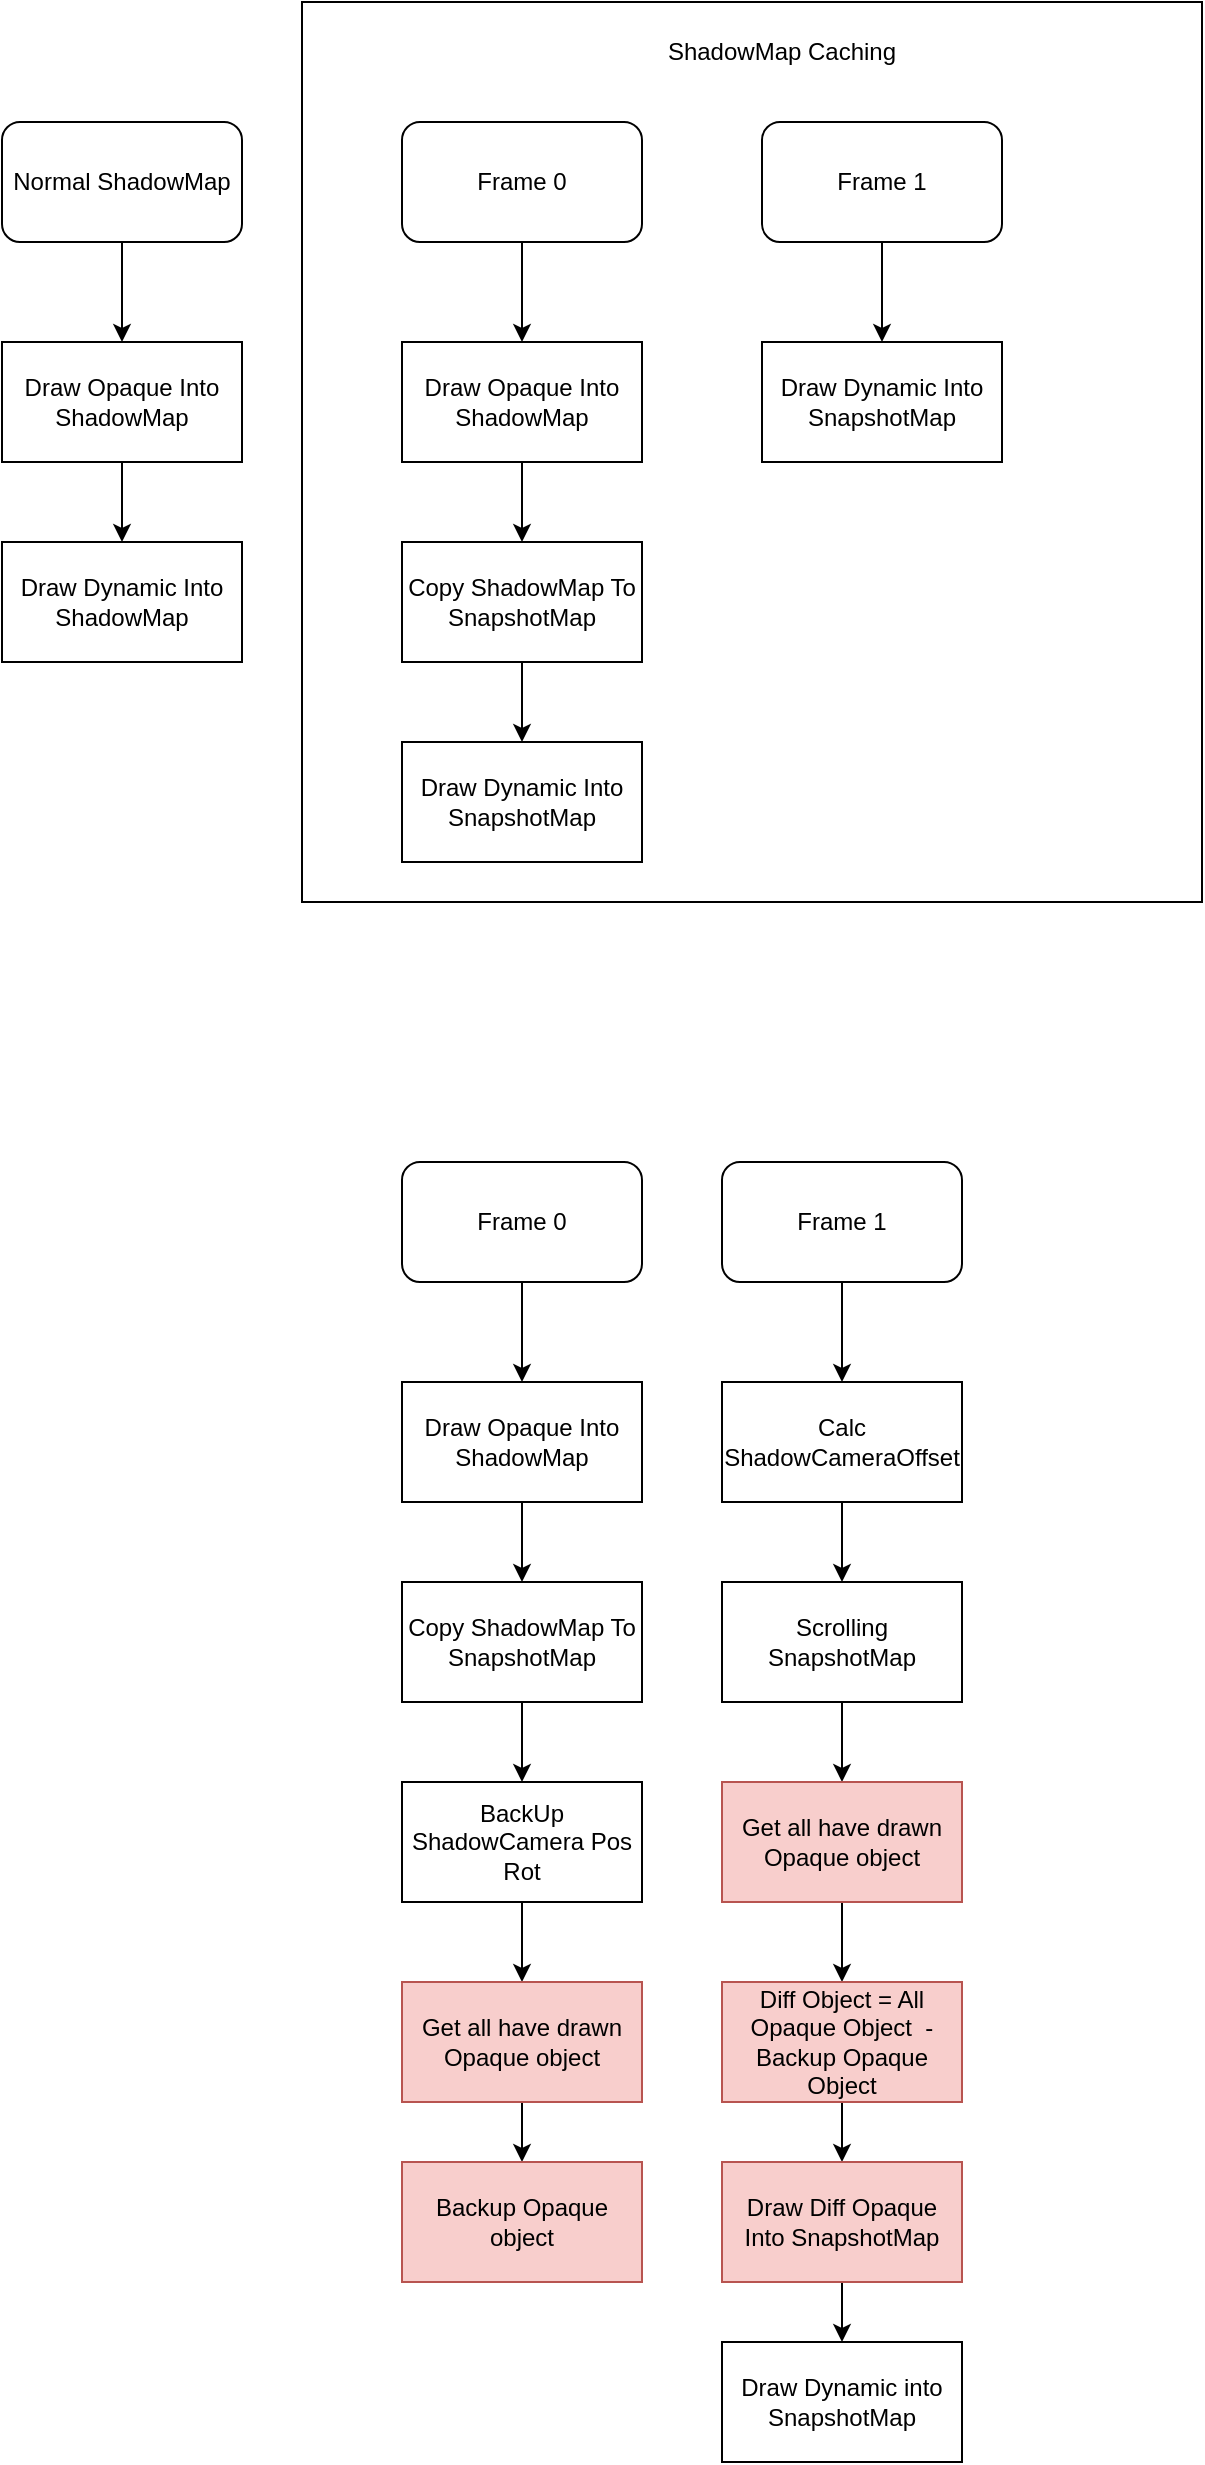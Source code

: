 <mxfile version="21.8.0" type="github">
  <diagram name="第 1 页" id="ufBAuINpbAZ4HxeSLXoT">
    <mxGraphModel dx="1728" dy="994" grid="1" gridSize="10" guides="1" tooltips="1" connect="1" arrows="1" fold="1" page="1" pageScale="1" pageWidth="827" pageHeight="1169" math="0" shadow="0">
      <root>
        <mxCell id="0" />
        <mxCell id="1" parent="0" />
        <mxCell id="TYmUoErVa5pEr8_xfhhr-19" value="" style="whiteSpace=wrap;html=1;aspect=fixed;" vertex="1" parent="1">
          <mxGeometry x="260" y="340" width="450" height="450" as="geometry" />
        </mxCell>
        <mxCell id="TYmUoErVa5pEr8_xfhhr-2" style="edgeStyle=orthogonalEdgeStyle;rounded=0;orthogonalLoop=1;jettySize=auto;html=1;" edge="1" parent="1" source="TYmUoErVa5pEr8_xfhhr-1">
          <mxGeometry relative="1" as="geometry">
            <mxPoint x="370" y="510" as="targetPoint" />
          </mxGeometry>
        </mxCell>
        <mxCell id="TYmUoErVa5pEr8_xfhhr-1" value="Frame 0" style="rounded=1;whiteSpace=wrap;html=1;" vertex="1" parent="1">
          <mxGeometry x="310" y="400" width="120" height="60" as="geometry" />
        </mxCell>
        <mxCell id="TYmUoErVa5pEr8_xfhhr-4" style="edgeStyle=orthogonalEdgeStyle;rounded=0;orthogonalLoop=1;jettySize=auto;html=1;" edge="1" parent="1" source="TYmUoErVa5pEr8_xfhhr-3">
          <mxGeometry relative="1" as="geometry">
            <mxPoint x="370" y="610" as="targetPoint" />
          </mxGeometry>
        </mxCell>
        <mxCell id="TYmUoErVa5pEr8_xfhhr-3" value="Draw Opaque Into ShadowMap" style="rounded=0;whiteSpace=wrap;html=1;" vertex="1" parent="1">
          <mxGeometry x="310" y="510" width="120" height="60" as="geometry" />
        </mxCell>
        <mxCell id="TYmUoErVa5pEr8_xfhhr-6" style="edgeStyle=orthogonalEdgeStyle;rounded=0;orthogonalLoop=1;jettySize=auto;html=1;" edge="1" parent="1" source="TYmUoErVa5pEr8_xfhhr-5">
          <mxGeometry relative="1" as="geometry">
            <mxPoint x="370" y="710" as="targetPoint" />
          </mxGeometry>
        </mxCell>
        <mxCell id="TYmUoErVa5pEr8_xfhhr-5" value="Copy ShadowMap To SnapshotMap" style="rounded=0;whiteSpace=wrap;html=1;" vertex="1" parent="1">
          <mxGeometry x="310" y="610" width="120" height="60" as="geometry" />
        </mxCell>
        <mxCell id="TYmUoErVa5pEr8_xfhhr-7" value="Draw Dynamic Into SnapshotMap" style="rounded=0;whiteSpace=wrap;html=1;" vertex="1" parent="1">
          <mxGeometry x="310" y="710" width="120" height="60" as="geometry" />
        </mxCell>
        <mxCell id="TYmUoErVa5pEr8_xfhhr-9" style="edgeStyle=orthogonalEdgeStyle;rounded=0;orthogonalLoop=1;jettySize=auto;html=1;entryX=0.5;entryY=0;entryDx=0;entryDy=0;" edge="1" parent="1" source="TYmUoErVa5pEr8_xfhhr-8" target="TYmUoErVa5pEr8_xfhhr-10">
          <mxGeometry relative="1" as="geometry">
            <mxPoint x="550" y="500" as="targetPoint" />
          </mxGeometry>
        </mxCell>
        <mxCell id="TYmUoErVa5pEr8_xfhhr-8" value="Frame 1" style="rounded=1;whiteSpace=wrap;html=1;" vertex="1" parent="1">
          <mxGeometry x="490" y="400" width="120" height="60" as="geometry" />
        </mxCell>
        <mxCell id="TYmUoErVa5pEr8_xfhhr-10" value="Draw Dynamic Into SnapshotMap" style="rounded=0;whiteSpace=wrap;html=1;" vertex="1" parent="1">
          <mxGeometry x="490" y="510" width="120" height="60" as="geometry" />
        </mxCell>
        <mxCell id="TYmUoErVa5pEr8_xfhhr-16" style="edgeStyle=orthogonalEdgeStyle;rounded=0;orthogonalLoop=1;jettySize=auto;html=1;entryX=0.5;entryY=0;entryDx=0;entryDy=0;" edge="1" parent="1" source="TYmUoErVa5pEr8_xfhhr-13" target="TYmUoErVa5pEr8_xfhhr-14">
          <mxGeometry relative="1" as="geometry" />
        </mxCell>
        <mxCell id="TYmUoErVa5pEr8_xfhhr-13" value="Normal ShadowMap" style="rounded=1;whiteSpace=wrap;html=1;" vertex="1" parent="1">
          <mxGeometry x="110" y="400" width="120" height="60" as="geometry" />
        </mxCell>
        <mxCell id="TYmUoErVa5pEr8_xfhhr-17" style="edgeStyle=orthogonalEdgeStyle;rounded=0;orthogonalLoop=1;jettySize=auto;html=1;entryX=0.5;entryY=0;entryDx=0;entryDy=0;" edge="1" parent="1" source="TYmUoErVa5pEr8_xfhhr-14" target="TYmUoErVa5pEr8_xfhhr-15">
          <mxGeometry relative="1" as="geometry" />
        </mxCell>
        <mxCell id="TYmUoErVa5pEr8_xfhhr-14" value="Draw Opaque Into ShadowMap" style="rounded=0;whiteSpace=wrap;html=1;" vertex="1" parent="1">
          <mxGeometry x="110" y="510" width="120" height="60" as="geometry" />
        </mxCell>
        <mxCell id="TYmUoErVa5pEr8_xfhhr-15" value="Draw Dynamic Into ShadowMap" style="rounded=0;whiteSpace=wrap;html=1;" vertex="1" parent="1">
          <mxGeometry x="110" y="610" width="120" height="60" as="geometry" />
        </mxCell>
        <mxCell id="TYmUoErVa5pEr8_xfhhr-20" value="ShadowMap Caching" style="text;html=1;strokeColor=none;fillColor=none;align=center;verticalAlign=middle;whiteSpace=wrap;rounded=0;" vertex="1" parent="1">
          <mxGeometry x="425" y="350" width="150" height="30" as="geometry" />
        </mxCell>
        <mxCell id="TYmUoErVa5pEr8_xfhhr-22" style="edgeStyle=orthogonalEdgeStyle;rounded=0;orthogonalLoop=1;jettySize=auto;html=1;" edge="1" parent="1" source="TYmUoErVa5pEr8_xfhhr-23">
          <mxGeometry relative="1" as="geometry">
            <mxPoint x="370" y="1030" as="targetPoint" />
          </mxGeometry>
        </mxCell>
        <mxCell id="TYmUoErVa5pEr8_xfhhr-23" value="Frame 0" style="rounded=1;whiteSpace=wrap;html=1;" vertex="1" parent="1">
          <mxGeometry x="310" y="920" width="120" height="60" as="geometry" />
        </mxCell>
        <mxCell id="TYmUoErVa5pEr8_xfhhr-24" style="edgeStyle=orthogonalEdgeStyle;rounded=0;orthogonalLoop=1;jettySize=auto;html=1;" edge="1" parent="1" source="TYmUoErVa5pEr8_xfhhr-25">
          <mxGeometry relative="1" as="geometry">
            <mxPoint x="370" y="1130" as="targetPoint" />
          </mxGeometry>
        </mxCell>
        <mxCell id="TYmUoErVa5pEr8_xfhhr-25" value="Draw Opaque Into ShadowMap" style="rounded=0;whiteSpace=wrap;html=1;" vertex="1" parent="1">
          <mxGeometry x="310" y="1030" width="120" height="60" as="geometry" />
        </mxCell>
        <mxCell id="TYmUoErVa5pEr8_xfhhr-26" style="edgeStyle=orthogonalEdgeStyle;rounded=0;orthogonalLoop=1;jettySize=auto;html=1;" edge="1" parent="1" source="TYmUoErVa5pEr8_xfhhr-27">
          <mxGeometry relative="1" as="geometry">
            <mxPoint x="370" y="1230" as="targetPoint" />
          </mxGeometry>
        </mxCell>
        <mxCell id="TYmUoErVa5pEr8_xfhhr-27" value="Copy ShadowMap To SnapshotMap" style="rounded=0;whiteSpace=wrap;html=1;" vertex="1" parent="1">
          <mxGeometry x="310" y="1130" width="120" height="60" as="geometry" />
        </mxCell>
        <mxCell id="TYmUoErVa5pEr8_xfhhr-43" style="edgeStyle=orthogonalEdgeStyle;rounded=0;orthogonalLoop=1;jettySize=auto;html=1;entryX=0.5;entryY=0;entryDx=0;entryDy=0;" edge="1" parent="1" source="TYmUoErVa5pEr8_xfhhr-34" target="TYmUoErVa5pEr8_xfhhr-42">
          <mxGeometry relative="1" as="geometry" />
        </mxCell>
        <mxCell id="TYmUoErVa5pEr8_xfhhr-34" value="BackUp ShadowCamera Pos Rot" style="rounded=0;whiteSpace=wrap;html=1;" vertex="1" parent="1">
          <mxGeometry x="310" y="1230" width="120" height="60" as="geometry" />
        </mxCell>
        <mxCell id="TYmUoErVa5pEr8_xfhhr-35" style="edgeStyle=orthogonalEdgeStyle;rounded=0;orthogonalLoop=1;jettySize=auto;html=1;" edge="1" parent="1" source="TYmUoErVa5pEr8_xfhhr-36">
          <mxGeometry relative="1" as="geometry">
            <mxPoint x="530" y="1030" as="targetPoint" />
          </mxGeometry>
        </mxCell>
        <mxCell id="TYmUoErVa5pEr8_xfhhr-36" value="Frame 1" style="rounded=1;whiteSpace=wrap;html=1;" vertex="1" parent="1">
          <mxGeometry x="470" y="920" width="120" height="60" as="geometry" />
        </mxCell>
        <mxCell id="TYmUoErVa5pEr8_xfhhr-37" style="edgeStyle=orthogonalEdgeStyle;rounded=0;orthogonalLoop=1;jettySize=auto;html=1;" edge="1" parent="1" source="TYmUoErVa5pEr8_xfhhr-38">
          <mxGeometry relative="1" as="geometry">
            <mxPoint x="530" y="1130" as="targetPoint" />
          </mxGeometry>
        </mxCell>
        <mxCell id="TYmUoErVa5pEr8_xfhhr-38" value="Calc ShadowCameraOffset" style="rounded=0;whiteSpace=wrap;html=1;" vertex="1" parent="1">
          <mxGeometry x="470" y="1030" width="120" height="60" as="geometry" />
        </mxCell>
        <mxCell id="TYmUoErVa5pEr8_xfhhr-39" style="edgeStyle=orthogonalEdgeStyle;rounded=0;orthogonalLoop=1;jettySize=auto;html=1;" edge="1" parent="1" source="TYmUoErVa5pEr8_xfhhr-40">
          <mxGeometry relative="1" as="geometry">
            <mxPoint x="530" y="1230" as="targetPoint" />
          </mxGeometry>
        </mxCell>
        <mxCell id="TYmUoErVa5pEr8_xfhhr-40" value="Scrolling SnapshotMap" style="rounded=0;whiteSpace=wrap;html=1;" vertex="1" parent="1">
          <mxGeometry x="470" y="1130" width="120" height="60" as="geometry" />
        </mxCell>
        <mxCell id="TYmUoErVa5pEr8_xfhhr-41" value="Draw Dynamic into SnapshotMap" style="rounded=0;whiteSpace=wrap;html=1;" vertex="1" parent="1">
          <mxGeometry x="470" y="1510" width="120" height="60" as="geometry" />
        </mxCell>
        <mxCell id="TYmUoErVa5pEr8_xfhhr-45" style="edgeStyle=orthogonalEdgeStyle;rounded=0;orthogonalLoop=1;jettySize=auto;html=1;entryX=0.5;entryY=0;entryDx=0;entryDy=0;" edge="1" parent="1" source="TYmUoErVa5pEr8_xfhhr-42" target="TYmUoErVa5pEr8_xfhhr-44">
          <mxGeometry relative="1" as="geometry" />
        </mxCell>
        <mxCell id="TYmUoErVa5pEr8_xfhhr-42" value="Get all have drawn Opaque object" style="rounded=0;whiteSpace=wrap;html=1;fillColor=#f8cecc;strokeColor=#b85450;" vertex="1" parent="1">
          <mxGeometry x="310" y="1330" width="120" height="60" as="geometry" />
        </mxCell>
        <mxCell id="TYmUoErVa5pEr8_xfhhr-44" value="Backup Opaque object" style="rounded=0;whiteSpace=wrap;html=1;fillColor=#f8cecc;strokeColor=#b85450;" vertex="1" parent="1">
          <mxGeometry x="310" y="1420" width="120" height="60" as="geometry" />
        </mxCell>
        <mxCell id="TYmUoErVa5pEr8_xfhhr-49" style="edgeStyle=orthogonalEdgeStyle;rounded=0;orthogonalLoop=1;jettySize=auto;html=1;entryX=0.5;entryY=0;entryDx=0;entryDy=0;" edge="1" parent="1" source="TYmUoErVa5pEr8_xfhhr-46" target="TYmUoErVa5pEr8_xfhhr-48">
          <mxGeometry relative="1" as="geometry" />
        </mxCell>
        <mxCell id="TYmUoErVa5pEr8_xfhhr-46" value="Get all have drawn Opaque object" style="rounded=0;whiteSpace=wrap;html=1;fillColor=#f8cecc;strokeColor=#b85450;" vertex="1" parent="1">
          <mxGeometry x="470" y="1230" width="120" height="60" as="geometry" />
        </mxCell>
        <mxCell id="TYmUoErVa5pEr8_xfhhr-51" style="edgeStyle=orthogonalEdgeStyle;rounded=0;orthogonalLoop=1;jettySize=auto;html=1;entryX=0.5;entryY=0;entryDx=0;entryDy=0;" edge="1" parent="1" source="TYmUoErVa5pEr8_xfhhr-48" target="TYmUoErVa5pEr8_xfhhr-50">
          <mxGeometry relative="1" as="geometry" />
        </mxCell>
        <mxCell id="TYmUoErVa5pEr8_xfhhr-48" value="Diff Object = All Opaque Object&amp;nbsp; - Backup Opaque Object" style="rounded=0;whiteSpace=wrap;html=1;fillColor=#f8cecc;strokeColor=#b85450;" vertex="1" parent="1">
          <mxGeometry x="470" y="1330" width="120" height="60" as="geometry" />
        </mxCell>
        <mxCell id="TYmUoErVa5pEr8_xfhhr-53" style="edgeStyle=orthogonalEdgeStyle;rounded=0;orthogonalLoop=1;jettySize=auto;html=1;entryX=0.5;entryY=0;entryDx=0;entryDy=0;" edge="1" parent="1" source="TYmUoErVa5pEr8_xfhhr-50">
          <mxGeometry relative="1" as="geometry">
            <mxPoint x="530" y="1510" as="targetPoint" />
          </mxGeometry>
        </mxCell>
        <mxCell id="TYmUoErVa5pEr8_xfhhr-50" value="Draw Diff Opaque Into SnapshotMap" style="rounded=0;whiteSpace=wrap;html=1;fillColor=#f8cecc;strokeColor=#b85450;" vertex="1" parent="1">
          <mxGeometry x="470" y="1420" width="120" height="60" as="geometry" />
        </mxCell>
      </root>
    </mxGraphModel>
  </diagram>
</mxfile>
